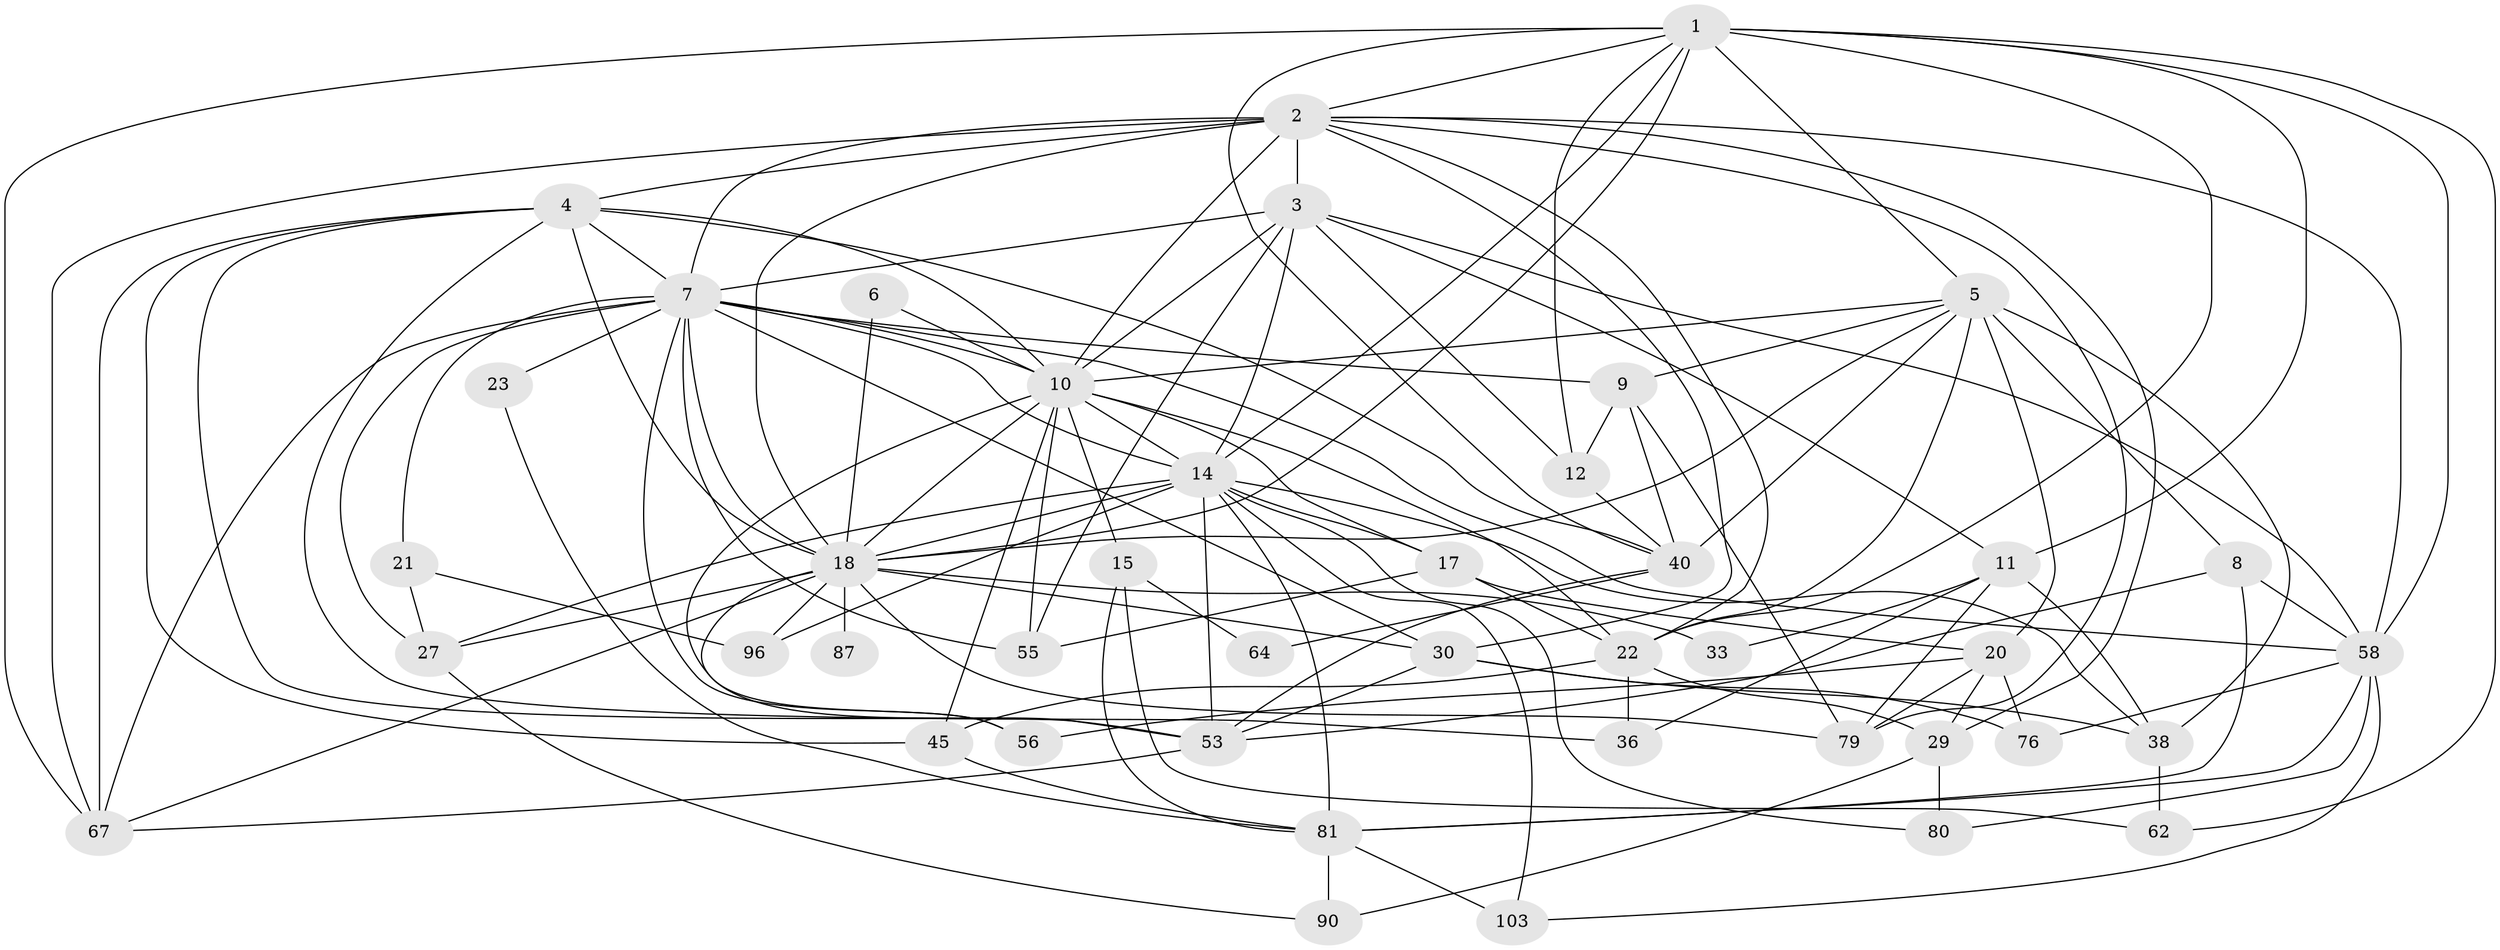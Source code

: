 // original degree distribution, {4: 0.2222222222222222, 5: 0.23148148148148148, 7: 0.046296296296296294, 3: 0.2962962962962963, 2: 0.12962962962962962, 6: 0.05555555555555555, 8: 0.018518518518518517}
// Generated by graph-tools (version 1.1) at 2025/18/03/04/25 18:18:53]
// undirected, 43 vertices, 128 edges
graph export_dot {
graph [start="1"]
  node [color=gray90,style=filled];
  1 [super="+43+26+48"];
  2 [super="+83+19"];
  3 [super="+63+98"];
  4 [super="+69+52"];
  5 [super="+91+57"];
  6;
  7 [super="+16+31+46"];
  8;
  9 [super="+60"];
  10 [super="+77+13+28+93"];
  11 [super="+37+34"];
  12;
  14 [super="+72+24+95+35"];
  15 [super="+102"];
  17 [super="+42"];
  18 [super="+75+59+39+50"];
  20 [super="+73"];
  21;
  22 [super="+108+25"];
  23;
  27 [super="+32"];
  29 [super="+104"];
  30 [super="+68+94"];
  33;
  36;
  38 [super="+61"];
  40 [super="+71+44"];
  45 [super="+107"];
  53 [super="+66"];
  55 [super="+82"];
  56;
  58 [super="+99+89"];
  62;
  64;
  67 [super="+74+88"];
  76;
  79;
  80;
  81 [super="+100+101"];
  87;
  90;
  96;
  103;
  1 -- 5;
  1 -- 11;
  1 -- 18;
  1 -- 62;
  1 -- 58;
  1 -- 67 [weight=2];
  1 -- 22;
  1 -- 2;
  1 -- 40;
  1 -- 12;
  1 -- 14;
  2 -- 29;
  2 -- 3 [weight=2];
  2 -- 22;
  2 -- 79;
  2 -- 10 [weight=2];
  2 -- 4;
  2 -- 67;
  2 -- 7;
  2 -- 18;
  2 -- 58;
  2 -- 30;
  3 -- 12;
  3 -- 14 [weight=2];
  3 -- 58;
  3 -- 55;
  3 -- 7;
  3 -- 11;
  3 -- 10;
  4 -- 36;
  4 -- 10;
  4 -- 45;
  4 -- 67;
  4 -- 7;
  4 -- 18;
  4 -- 53;
  4 -- 40;
  5 -- 22;
  5 -- 10;
  5 -- 38 [weight=2];
  5 -- 20;
  5 -- 8;
  5 -- 40 [weight=2];
  5 -- 9;
  5 -- 18;
  6 -- 10;
  6 -- 18;
  7 -- 23 [weight=2];
  7 -- 56;
  7 -- 10 [weight=2];
  7 -- 67;
  7 -- 9;
  7 -- 21;
  7 -- 55;
  7 -- 58;
  7 -- 30 [weight=2];
  7 -- 18;
  7 -- 27;
  7 -- 14;
  8 -- 58;
  8 -- 81;
  8 -- 53;
  9 -- 12;
  9 -- 40;
  9 -- 79;
  10 -- 55;
  10 -- 15;
  10 -- 17;
  10 -- 18 [weight=3];
  10 -- 53;
  10 -- 22;
  10 -- 45;
  10 -- 14;
  11 -- 33;
  11 -- 36;
  11 -- 79;
  11 -- 38 [weight=2];
  12 -- 40;
  14 -- 38;
  14 -- 53;
  14 -- 27;
  14 -- 103;
  14 -- 96;
  14 -- 17;
  14 -- 80;
  14 -- 18;
  14 -- 81;
  15 -- 81;
  15 -- 64;
  15 -- 62;
  17 -- 22 [weight=2];
  17 -- 20;
  17 -- 55;
  18 -- 33 [weight=2];
  18 -- 56;
  18 -- 79;
  18 -- 87 [weight=2];
  18 -- 30;
  18 -- 96;
  18 -- 67;
  18 -- 27;
  20 -- 29;
  20 -- 56;
  20 -- 79;
  20 -- 76;
  21 -- 96;
  21 -- 27;
  22 -- 29;
  22 -- 36;
  22 -- 45;
  23 -- 81;
  27 -- 90;
  29 -- 80;
  29 -- 90;
  30 -- 38;
  30 -- 76;
  30 -- 53;
  38 -- 62;
  40 -- 64;
  40 -- 53;
  45 -- 81;
  53 -- 67;
  58 -- 103;
  58 -- 80;
  58 -- 76;
  58 -- 81;
  81 -- 103;
  81 -- 90;
}
